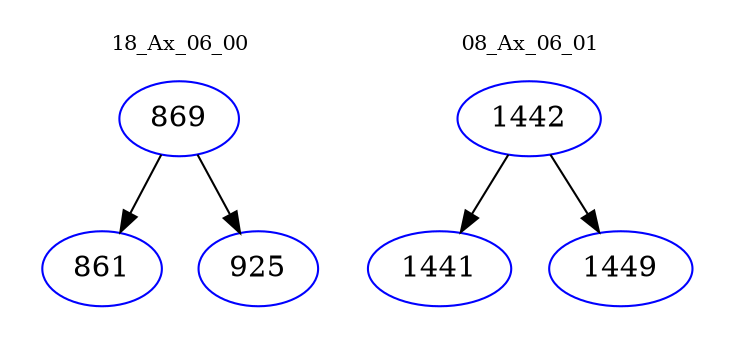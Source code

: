 digraph{
subgraph cluster_0 {
color = white
label = "18_Ax_06_00";
fontsize=10;
T0_869 [label="869", color="blue"]
T0_869 -> T0_861 [color="black"]
T0_861 [label="861", color="blue"]
T0_869 -> T0_925 [color="black"]
T0_925 [label="925", color="blue"]
}
subgraph cluster_1 {
color = white
label = "08_Ax_06_01";
fontsize=10;
T1_1442 [label="1442", color="blue"]
T1_1442 -> T1_1441 [color="black"]
T1_1441 [label="1441", color="blue"]
T1_1442 -> T1_1449 [color="black"]
T1_1449 [label="1449", color="blue"]
}
}
